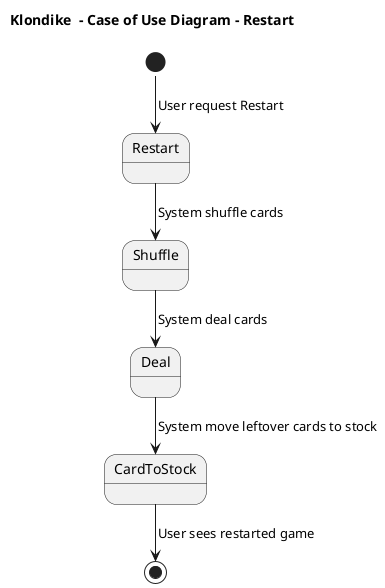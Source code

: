 @startuml DetailActivityDiagram
title Klondike  - Case of Use Diagram - Restart
!pragma layout smetana

state Restart
state Shuffle
state CardToStock
state Deal

[*] --> Restart : User request Restart
Restart --> Shuffle: System shuffle cards
Shuffle --> Deal: System deal cards
Deal --> CardToStock: System move leftover cards to stock
CardToStock  -->[*]: User sees restarted game
@enduml